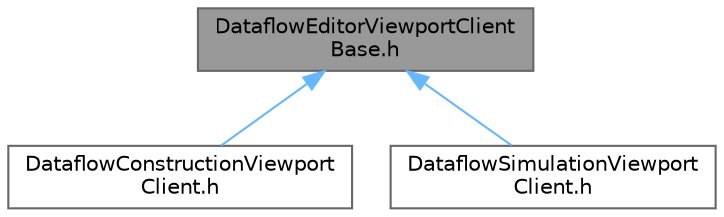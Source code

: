 digraph "DataflowEditorViewportClientBase.h"
{
 // INTERACTIVE_SVG=YES
 // LATEX_PDF_SIZE
  bgcolor="transparent";
  edge [fontname=Helvetica,fontsize=10,labelfontname=Helvetica,labelfontsize=10];
  node [fontname=Helvetica,fontsize=10,shape=box,height=0.2,width=0.4];
  Node1 [id="Node000001",label="DataflowEditorViewportClient\lBase.h",height=0.2,width=0.4,color="gray40", fillcolor="grey60", style="filled", fontcolor="black",tooltip=" "];
  Node1 -> Node2 [id="edge1_Node000001_Node000002",dir="back",color="steelblue1",style="solid",tooltip=" "];
  Node2 [id="Node000002",label="DataflowConstructionViewport\lClient.h",height=0.2,width=0.4,color="grey40", fillcolor="white", style="filled",URL="$d5/da1/DataflowConstructionViewportClient_8h.html",tooltip=" "];
  Node1 -> Node3 [id="edge2_Node000001_Node000003",dir="back",color="steelblue1",style="solid",tooltip=" "];
  Node3 [id="Node000003",label="DataflowSimulationViewport\lClient.h",height=0.2,width=0.4,color="grey40", fillcolor="white", style="filled",URL="$da/d6a/DataflowSimulationViewportClient_8h.html",tooltip=" "];
}

